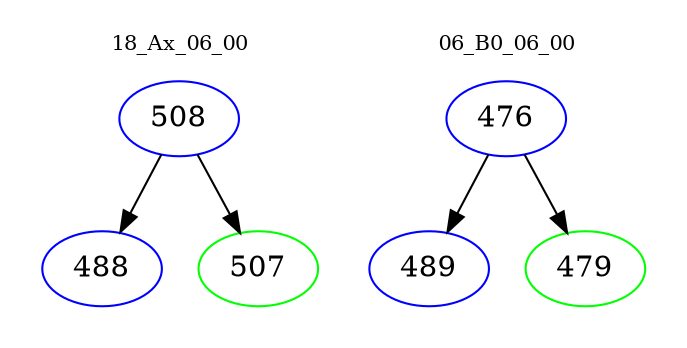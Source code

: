 digraph{
subgraph cluster_0 {
color = white
label = "18_Ax_06_00";
fontsize=10;
T0_508 [label="508", color="blue"]
T0_508 -> T0_488 [color="black"]
T0_488 [label="488", color="blue"]
T0_508 -> T0_507 [color="black"]
T0_507 [label="507", color="green"]
}
subgraph cluster_1 {
color = white
label = "06_B0_06_00";
fontsize=10;
T1_476 [label="476", color="blue"]
T1_476 -> T1_489 [color="black"]
T1_489 [label="489", color="blue"]
T1_476 -> T1_479 [color="black"]
T1_479 [label="479", color="green"]
}
}
